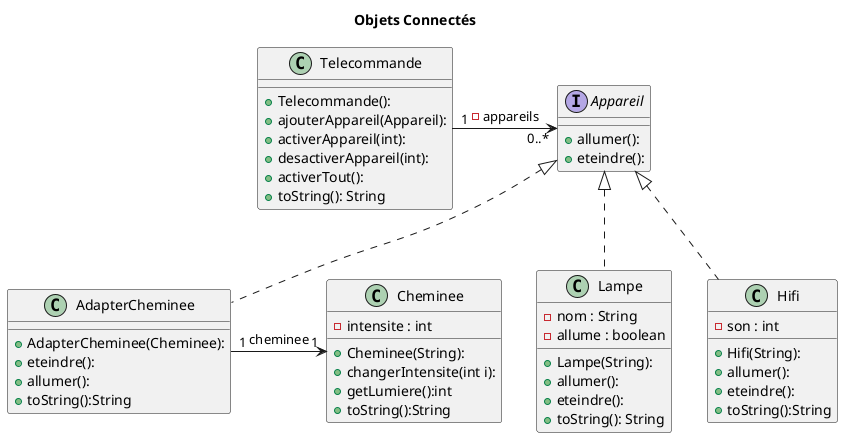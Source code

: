 @startuml
title Objets Connectés

'''classes
class Telecommande{
    + Telecommande():
    + ajouterAppareil(Appareil):
    + activerAppareil(int):
    + desactiverAppareil(int):
    + activerTout():
    + toString(): String
}

class Lampe{
    - nom : String
    - allume : boolean
    + Lampe(String):
    + allumer():
    + eteindre():
    + toString(): String
}

class Hifi{
    - son : int
    + Hifi(String):
    + allumer():
    + eteindre():
    + toString():String
}

class Cheminee{
    -intensite : int
    +Cheminee(String):
    +changerIntensite(int i):
    +getLumiere():int
    +toString():String
}

class AdapterCheminee{
    +AdapterCheminee(Cheminee):
    +eteindre():
    +allumer():
    +toString():String
}

interface Appareil{
    +allumer():
    +eteindre():
}
'''Adapter : c'est un patron de conception qui permet à des objets incompatibles de collaborer.
'''La classe Adapter emballe les appels à un objet et les mets dans un format reconnaissable par le second objet.


'''relations
Appareil <|.. Lampe
Appareil <|.. Hifi
Appareil <|.. AdapterCheminee
Telecommande "1" -> "0..*" Appareil : - appareils
AdapterCheminee "1" -> "1" Cheminee : cheminee
@enduml
